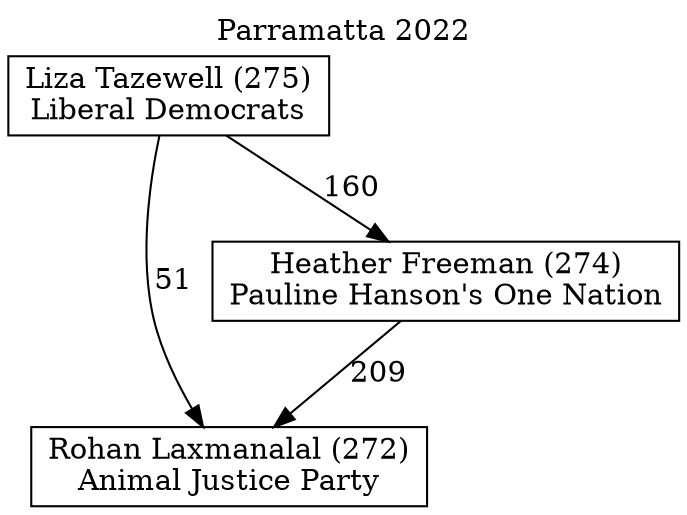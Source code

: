 // House preference flow
digraph "Rohan Laxmanalal (272)_Parramatta_2022" {
	graph [label="Parramatta 2022" labelloc=t mclimit=10]
	node [shape=box]
	"Rohan Laxmanalal (272)" [label="Rohan Laxmanalal (272)
Animal Justice Party"]
	"Heather Freeman (274)" [label="Heather Freeman (274)
Pauline Hanson's One Nation"]
	"Liza Tazewell (275)" [label="Liza Tazewell (275)
Liberal Democrats"]
	"Heather Freeman (274)" -> "Rohan Laxmanalal (272)" [label=209]
	"Liza Tazewell (275)" -> "Heather Freeman (274)" [label=160]
	"Liza Tazewell (275)" -> "Rohan Laxmanalal (272)" [label=51]
}
